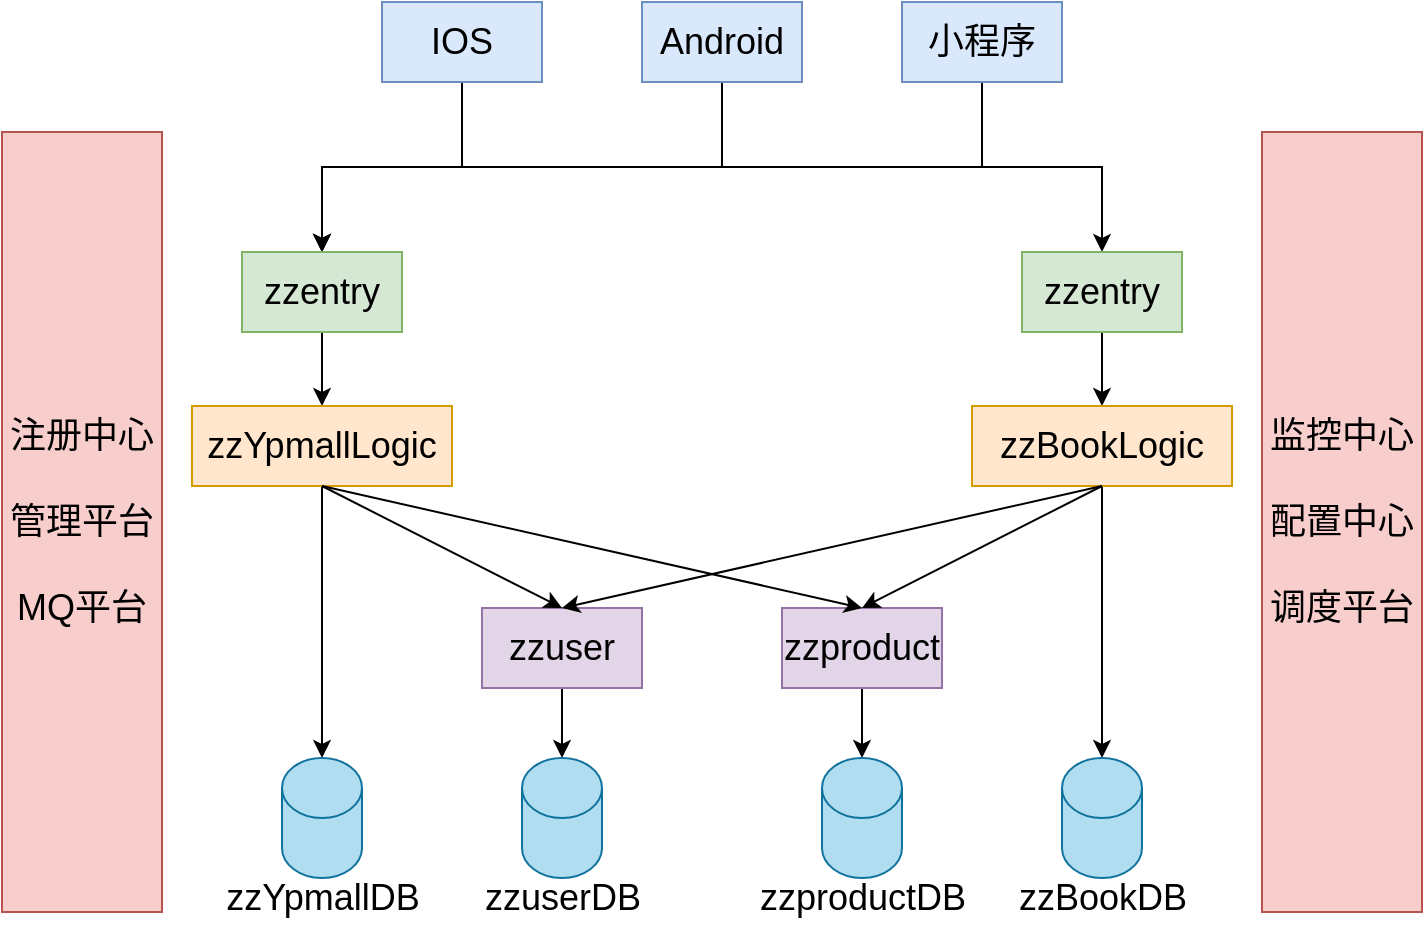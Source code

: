 <mxfile version="15.8.3" type="github"><diagram id="Yj6GnhGxe3EkcIhXZ30J" name="Page-1"><mxGraphModel dx="1053" dy="754" grid="1" gridSize="10" guides="1" tooltips="1" connect="1" arrows="1" fold="1" page="1" pageScale="1" pageWidth="827" pageHeight="1169" math="0" shadow="0"><root><mxCell id="0"/><mxCell id="1" parent="0"/><mxCell id="d685ck_EYqny6k_d5fWf-21" style="edgeStyle=orthogonalEdgeStyle;rounded=0;orthogonalLoop=1;jettySize=auto;html=1;exitX=0.5;exitY=1;exitDx=0;exitDy=0;fontSize=18;" edge="1" parent="1" source="_7h7EflZhx9wobqcCgft-1" target="d685ck_EYqny6k_d5fWf-4"><mxGeometry relative="1" as="geometry"/></mxCell><mxCell id="d685ck_EYqny6k_d5fWf-22" style="edgeStyle=orthogonalEdgeStyle;rounded=0;orthogonalLoop=1;jettySize=auto;html=1;exitX=0.5;exitY=1;exitDx=0;exitDy=0;fontSize=18;" edge="1" parent="1" source="_7h7EflZhx9wobqcCgft-1" target="d685ck_EYqny6k_d5fWf-5"><mxGeometry relative="1" as="geometry"/></mxCell><mxCell id="_7h7EflZhx9wobqcCgft-1" value="&lt;font style=&quot;font-size: 18px&quot;&gt;IOS&lt;/font&gt;" style="rounded=0;whiteSpace=wrap;html=1;fillColor=#dae8fc;strokeColor=#6c8ebf;" parent="1" vertex="1"><mxGeometry x="230" y="245" width="80" height="40" as="geometry"/></mxCell><mxCell id="d685ck_EYqny6k_d5fWf-23" style="edgeStyle=orthogonalEdgeStyle;rounded=0;orthogonalLoop=1;jettySize=auto;html=1;exitX=0.5;exitY=1;exitDx=0;exitDy=0;entryX=0.5;entryY=0;entryDx=0;entryDy=0;fontSize=18;" edge="1" parent="1" source="d685ck_EYqny6k_d5fWf-2" target="d685ck_EYqny6k_d5fWf-4"><mxGeometry relative="1" as="geometry"/></mxCell><mxCell id="d685ck_EYqny6k_d5fWf-2" value="&lt;font style=&quot;font-size: 18px&quot;&gt;Android&lt;/font&gt;" style="rounded=0;whiteSpace=wrap;html=1;fillColor=#dae8fc;strokeColor=#6c8ebf;" vertex="1" parent="1"><mxGeometry x="360" y="245" width="80" height="40" as="geometry"/></mxCell><mxCell id="d685ck_EYqny6k_d5fWf-24" style="edgeStyle=orthogonalEdgeStyle;rounded=0;orthogonalLoop=1;jettySize=auto;html=1;exitX=0.5;exitY=1;exitDx=0;exitDy=0;entryX=0.5;entryY=0;entryDx=0;entryDy=0;fontSize=18;" edge="1" parent="1" source="d685ck_EYqny6k_d5fWf-3" target="d685ck_EYqny6k_d5fWf-4"><mxGeometry relative="1" as="geometry"/></mxCell><mxCell id="d685ck_EYqny6k_d5fWf-3" value="&lt;span style=&quot;font-size: 18px&quot;&gt;小程序&lt;/span&gt;" style="rounded=0;whiteSpace=wrap;html=1;fillColor=#dae8fc;strokeColor=#6c8ebf;" vertex="1" parent="1"><mxGeometry x="490" y="245" width="80" height="40" as="geometry"/></mxCell><mxCell id="d685ck_EYqny6k_d5fWf-25" style="edgeStyle=orthogonalEdgeStyle;rounded=0;orthogonalLoop=1;jettySize=auto;html=1;exitX=0.5;exitY=1;exitDx=0;exitDy=0;fontSize=18;" edge="1" parent="1" source="d685ck_EYqny6k_d5fWf-4" target="d685ck_EYqny6k_d5fWf-6"><mxGeometry relative="1" as="geometry"/></mxCell><mxCell id="d685ck_EYqny6k_d5fWf-4" value="&lt;font style=&quot;font-size: 18px&quot;&gt;zzentry&lt;/font&gt;" style="rounded=0;whiteSpace=wrap;html=1;fillColor=#d5e8d4;strokeColor=#82b366;" vertex="1" parent="1"><mxGeometry x="160" y="370" width="80" height="40" as="geometry"/></mxCell><mxCell id="d685ck_EYqny6k_d5fWf-31" style="edgeStyle=orthogonalEdgeStyle;rounded=0;orthogonalLoop=1;jettySize=auto;html=1;exitX=0.5;exitY=1;exitDx=0;exitDy=0;entryX=0.5;entryY=0;entryDx=0;entryDy=0;fontSize=18;" edge="1" parent="1" source="d685ck_EYqny6k_d5fWf-5" target="d685ck_EYqny6k_d5fWf-9"><mxGeometry relative="1" as="geometry"/></mxCell><mxCell id="d685ck_EYqny6k_d5fWf-5" value="&lt;font style=&quot;font-size: 18px&quot;&gt;zzentry&lt;/font&gt;" style="rounded=0;whiteSpace=wrap;html=1;fillColor=#d5e8d4;strokeColor=#82b366;" vertex="1" parent="1"><mxGeometry x="550" y="370" width="80" height="40" as="geometry"/></mxCell><mxCell id="d685ck_EYqny6k_d5fWf-26" style="edgeStyle=orthogonalEdgeStyle;rounded=0;orthogonalLoop=1;jettySize=auto;html=1;exitX=0.5;exitY=1;exitDx=0;exitDy=0;entryX=0.5;entryY=0;entryDx=0;entryDy=0;entryPerimeter=0;fontSize=18;" edge="1" parent="1" source="d685ck_EYqny6k_d5fWf-6" target="d685ck_EYqny6k_d5fWf-12"><mxGeometry relative="1" as="geometry"/></mxCell><mxCell id="d685ck_EYqny6k_d5fWf-6" value="&lt;font style=&quot;font-size: 18px&quot;&gt;zzYpmallLogic&lt;/font&gt;" style="rounded=0;whiteSpace=wrap;html=1;fillColor=#ffe6cc;strokeColor=#d79b00;" vertex="1" parent="1"><mxGeometry x="135" y="447" width="130" height="40" as="geometry"/></mxCell><mxCell id="d685ck_EYqny6k_d5fWf-32" style="edgeStyle=orthogonalEdgeStyle;rounded=0;orthogonalLoop=1;jettySize=auto;html=1;exitX=0.5;exitY=1;exitDx=0;exitDy=0;entryX=0.5;entryY=0;entryDx=0;entryDy=0;entryPerimeter=0;fontSize=18;" edge="1" parent="1" source="d685ck_EYqny6k_d5fWf-9" target="d685ck_EYqny6k_d5fWf-19"><mxGeometry relative="1" as="geometry"/></mxCell><mxCell id="d685ck_EYqny6k_d5fWf-9" value="&lt;font style=&quot;font-size: 18px&quot;&gt;zzBookLogic&lt;/font&gt;" style="rounded=0;whiteSpace=wrap;html=1;fillColor=#ffe6cc;strokeColor=#d79b00;" vertex="1" parent="1"><mxGeometry x="525" y="447" width="130" height="40" as="geometry"/></mxCell><mxCell id="d685ck_EYqny6k_d5fWf-28" style="edgeStyle=orthogonalEdgeStyle;rounded=0;orthogonalLoop=1;jettySize=auto;html=1;exitX=0.5;exitY=1;exitDx=0;exitDy=0;entryX=0.5;entryY=0;entryDx=0;entryDy=0;entryPerimeter=0;fontSize=18;" edge="1" parent="1" source="d685ck_EYqny6k_d5fWf-10" target="d685ck_EYqny6k_d5fWf-15"><mxGeometry relative="1" as="geometry"/></mxCell><mxCell id="d685ck_EYqny6k_d5fWf-10" value="&lt;font style=&quot;font-size: 18px&quot;&gt;zzuser&lt;/font&gt;" style="rounded=0;whiteSpace=wrap;html=1;fillColor=#e1d5e7;strokeColor=#9673a6;" vertex="1" parent="1"><mxGeometry x="280" y="548" width="80" height="40" as="geometry"/></mxCell><mxCell id="d685ck_EYqny6k_d5fWf-29" style="edgeStyle=orthogonalEdgeStyle;rounded=0;orthogonalLoop=1;jettySize=auto;html=1;exitX=0.5;exitY=1;exitDx=0;exitDy=0;entryX=0.5;entryY=0;entryDx=0;entryDy=0;entryPerimeter=0;fontSize=18;" edge="1" parent="1" source="d685ck_EYqny6k_d5fWf-11" target="d685ck_EYqny6k_d5fWf-17"><mxGeometry relative="1" as="geometry"/></mxCell><mxCell id="d685ck_EYqny6k_d5fWf-11" value="&lt;font style=&quot;font-size: 18px&quot;&gt;zzproduct&lt;/font&gt;" style="rounded=0;whiteSpace=wrap;html=1;fillColor=#e1d5e7;strokeColor=#9673a6;" vertex="1" parent="1"><mxGeometry x="430" y="548" width="80" height="40" as="geometry"/></mxCell><mxCell id="d685ck_EYqny6k_d5fWf-12" value="" style="shape=cylinder3;whiteSpace=wrap;html=1;boundedLbl=1;backgroundOutline=1;size=15;fontSize=18;fillColor=#b1ddf0;strokeColor=#10739e;" vertex="1" parent="1"><mxGeometry x="180" y="623" width="40" height="60" as="geometry"/></mxCell><mxCell id="d685ck_EYqny6k_d5fWf-13" value="zzYpmallDB" style="text;html=1;align=center;verticalAlign=middle;resizable=0;points=[];autosize=1;strokeColor=none;fillColor=none;fontSize=18;" vertex="1" parent="1"><mxGeometry x="145" y="678" width="110" height="30" as="geometry"/></mxCell><mxCell id="d685ck_EYqny6k_d5fWf-15" value="" style="shape=cylinder3;whiteSpace=wrap;html=1;boundedLbl=1;backgroundOutline=1;size=15;fontSize=18;fillColor=#b1ddf0;strokeColor=#10739e;" vertex="1" parent="1"><mxGeometry x="300" y="623" width="40" height="60" as="geometry"/></mxCell><mxCell id="d685ck_EYqny6k_d5fWf-16" value="zzuserDB" style="text;html=1;align=center;verticalAlign=middle;resizable=0;points=[];autosize=1;strokeColor=none;fillColor=none;fontSize=18;" vertex="1" parent="1"><mxGeometry x="275" y="678" width="90" height="30" as="geometry"/></mxCell><mxCell id="d685ck_EYqny6k_d5fWf-17" value="" style="shape=cylinder3;whiteSpace=wrap;html=1;boundedLbl=1;backgroundOutline=1;size=15;fontSize=18;fillColor=#b1ddf0;strokeColor=#10739e;" vertex="1" parent="1"><mxGeometry x="450" y="623" width="40" height="60" as="geometry"/></mxCell><mxCell id="d685ck_EYqny6k_d5fWf-18" value="zzproductDB" style="text;html=1;align=center;verticalAlign=middle;resizable=0;points=[];autosize=1;strokeColor=none;fillColor=none;fontSize=18;" vertex="1" parent="1"><mxGeometry x="410" y="678" width="120" height="30" as="geometry"/></mxCell><mxCell id="d685ck_EYqny6k_d5fWf-19" value="" style="shape=cylinder3;whiteSpace=wrap;html=1;boundedLbl=1;backgroundOutline=1;size=15;fontSize=18;fillColor=#b1ddf0;strokeColor=#10739e;" vertex="1" parent="1"><mxGeometry x="570" y="623" width="40" height="60" as="geometry"/></mxCell><mxCell id="d685ck_EYqny6k_d5fWf-20" value="zzBookDB" style="text;html=1;align=center;verticalAlign=middle;resizable=0;points=[];autosize=1;strokeColor=none;fillColor=none;fontSize=18;" vertex="1" parent="1"><mxGeometry x="540" y="678" width="100" height="30" as="geometry"/></mxCell><mxCell id="d685ck_EYqny6k_d5fWf-33" value="&lt;span style=&quot;font-size: 18px&quot;&gt;注册中心&lt;br&gt;&lt;br&gt;管理平台&lt;br&gt;&lt;br&gt;MQ平台&lt;br&gt;&lt;/span&gt;" style="rounded=0;whiteSpace=wrap;html=1;fillColor=#f8cecc;strokeColor=#b85450;" vertex="1" parent="1"><mxGeometry x="40" y="310" width="80" height="390" as="geometry"/></mxCell><mxCell id="d685ck_EYqny6k_d5fWf-34" value="&lt;span style=&quot;font-size: 18px&quot;&gt;监控中心&lt;br&gt;&lt;br&gt;配置中心&lt;br&gt;&lt;br&gt;调度平台&lt;br&gt;&lt;/span&gt;" style="rounded=0;whiteSpace=wrap;html=1;fillColor=#f8cecc;strokeColor=#b85450;" vertex="1" parent="1"><mxGeometry x="670" y="310" width="80" height="390" as="geometry"/></mxCell><mxCell id="d685ck_EYqny6k_d5fWf-37" value="" style="endArrow=classic;html=1;rounded=0;fontSize=18;exitX=0.5;exitY=1;exitDx=0;exitDy=0;entryX=0.5;entryY=0;entryDx=0;entryDy=0;" edge="1" parent="1" source="d685ck_EYqny6k_d5fWf-6" target="d685ck_EYqny6k_d5fWf-10"><mxGeometry width="50" height="50" relative="1" as="geometry"><mxPoint x="260" y="810" as="sourcePoint"/><mxPoint x="310" y="760" as="targetPoint"/></mxGeometry></mxCell><mxCell id="d685ck_EYqny6k_d5fWf-38" value="" style="endArrow=classic;html=1;rounded=0;fontSize=18;exitX=0.5;exitY=1;exitDx=0;exitDy=0;entryX=0.5;entryY=0;entryDx=0;entryDy=0;" edge="1" parent="1" source="d685ck_EYqny6k_d5fWf-6" target="d685ck_EYqny6k_d5fWf-11"><mxGeometry width="50" height="50" relative="1" as="geometry"><mxPoint x="210" y="497" as="sourcePoint"/><mxPoint x="330" y="558" as="targetPoint"/></mxGeometry></mxCell><mxCell id="d685ck_EYqny6k_d5fWf-39" value="" style="endArrow=classic;html=1;rounded=0;fontSize=18;exitX=0.5;exitY=1;exitDx=0;exitDy=0;entryX=0.5;entryY=0;entryDx=0;entryDy=0;" edge="1" parent="1" source="d685ck_EYqny6k_d5fWf-9" target="d685ck_EYqny6k_d5fWf-11"><mxGeometry width="50" height="50" relative="1" as="geometry"><mxPoint x="210" y="497" as="sourcePoint"/><mxPoint x="480" y="558" as="targetPoint"/></mxGeometry></mxCell><mxCell id="d685ck_EYqny6k_d5fWf-40" value="" style="endArrow=classic;html=1;rounded=0;fontSize=18;exitX=0.5;exitY=1;exitDx=0;exitDy=0;entryX=0.5;entryY=0;entryDx=0;entryDy=0;" edge="1" parent="1" source="d685ck_EYqny6k_d5fWf-9" target="d685ck_EYqny6k_d5fWf-10"><mxGeometry width="50" height="50" relative="1" as="geometry"><mxPoint x="610" y="530" as="sourcePoint"/><mxPoint x="350" y="467" as="targetPoint"/></mxGeometry></mxCell></root></mxGraphModel></diagram></mxfile>